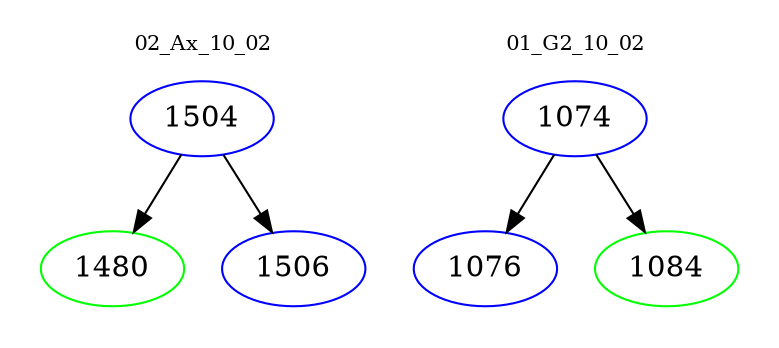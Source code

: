 digraph{
subgraph cluster_0 {
color = white
label = "02_Ax_10_02";
fontsize=10;
T0_1504 [label="1504", color="blue"]
T0_1504 -> T0_1480 [color="black"]
T0_1480 [label="1480", color="green"]
T0_1504 -> T0_1506 [color="black"]
T0_1506 [label="1506", color="blue"]
}
subgraph cluster_1 {
color = white
label = "01_G2_10_02";
fontsize=10;
T1_1074 [label="1074", color="blue"]
T1_1074 -> T1_1076 [color="black"]
T1_1076 [label="1076", color="blue"]
T1_1074 -> T1_1084 [color="black"]
T1_1084 [label="1084", color="green"]
}
}
